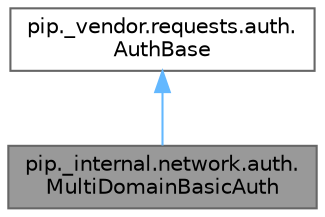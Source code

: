 digraph "pip._internal.network.auth.MultiDomainBasicAuth"
{
 // LATEX_PDF_SIZE
  bgcolor="transparent";
  edge [fontname=Helvetica,fontsize=10,labelfontname=Helvetica,labelfontsize=10];
  node [fontname=Helvetica,fontsize=10,shape=box,height=0.2,width=0.4];
  Node1 [id="Node000001",label="pip._internal.network.auth.\lMultiDomainBasicAuth",height=0.2,width=0.4,color="gray40", fillcolor="grey60", style="filled", fontcolor="black",tooltip=" "];
  Node2 -> Node1 [id="edge1_Node000001_Node000002",dir="back",color="steelblue1",style="solid",tooltip=" "];
  Node2 [id="Node000002",label="pip._vendor.requests.auth.\lAuthBase",height=0.2,width=0.4,color="gray40", fillcolor="white", style="filled",URL="$classpip_1_1__vendor_1_1requests_1_1auth_1_1_auth_base.html",tooltip=" "];
}
